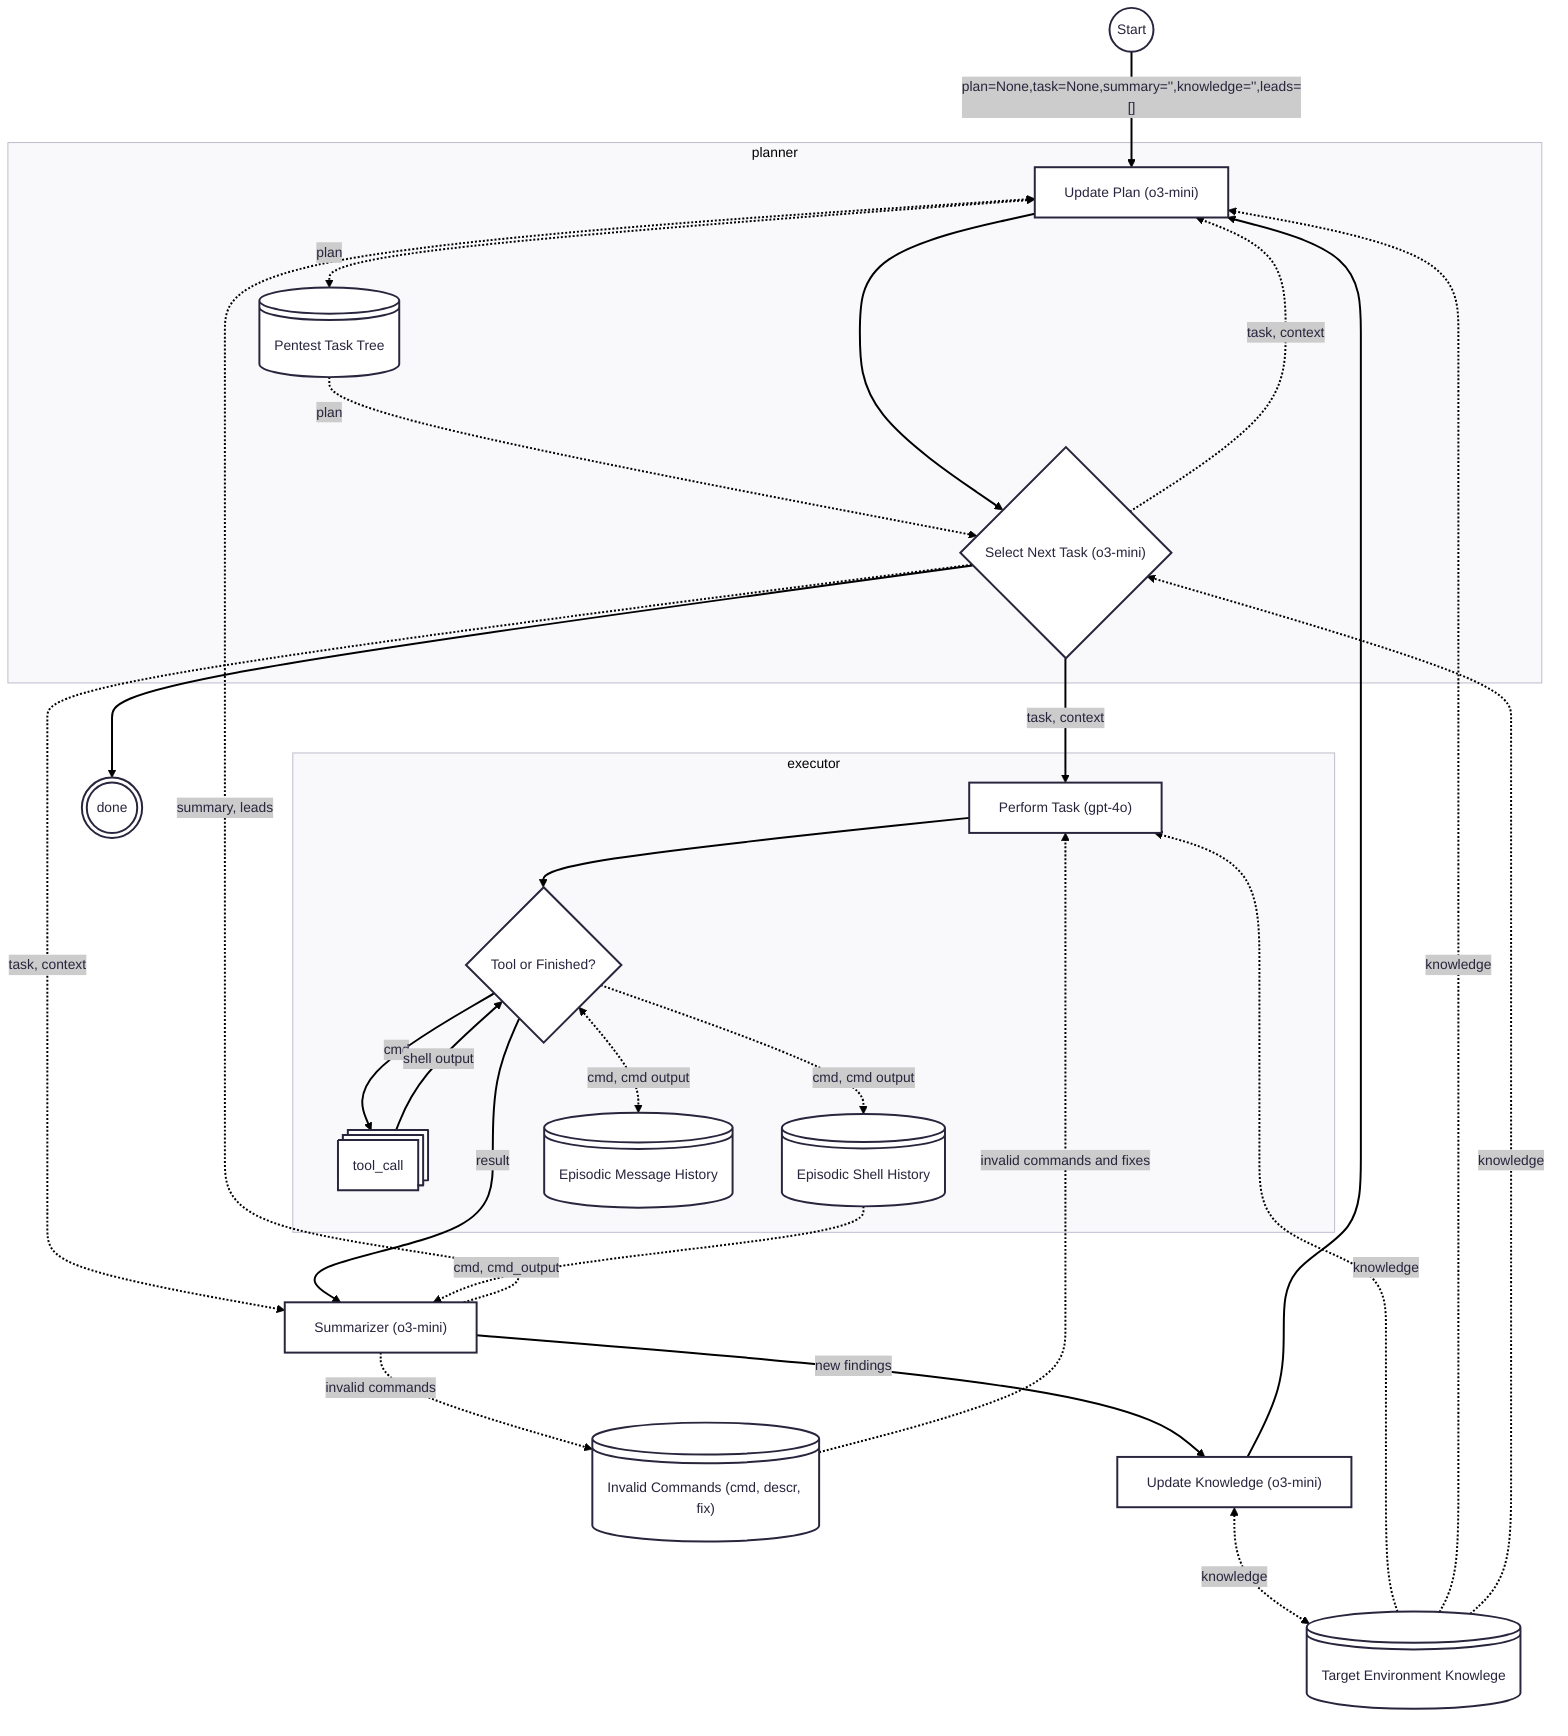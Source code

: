 ---
config:
  theme: redux
---
flowchart TD
 subgraph planner["planner"]
        replan["Update Plan (o3-mini)"]
        next{"Select Next Task (o3-mini)"}
        ptt["Pentest Task Tree"]
  end
 subgraph executor["executor"]
        execute["Perform Task (gpt-4o)"]
        execute_decide{"Tool or Finished?"}
        tool_call@{shape: procs, lable: "tool-call: SSH"}
        shell_history["Episodic Shell History"]
        message_history["Episodic Message History"]
  end

    invalid_commands["Invalid Commands (cmd, descr, fix)"]
    findings@{ shape: lin-cyl, label: "Target Environment Knowlege"}

    update_knowledge["Update Knowledge (o3-mini)"]
  
  
    start(("Start")) -- "plan=None,task=None,summary='',knowledge='',leads=[]" --> replan
    replan <-. plan .-> ptt
    ptt -. plan .-> next
    replan --> next
    next -- task, context --> execute
    next --> finish((("done")))
    next -. task, context .-> summarizer["Summarizer (o3-mini)"] & replan
    execute --> execute_decide
    execute_decide -- cmd --> tool_call
    tool_call -- shell output --> execute_decide
    execute_decide -- result --> summarizer
    summarizer -. summary, leads .-> replan
    summarizer -. invalid commands .-> invalid_commands
    invalid_commands -. invalid commands and fixes .-> execute
    findings -. knowledge .-> execute
    findings -. knowledge .-> replan
    findings -. knowledge .-> next
    execute_decide <-. cmd, cmd output .-> message_history
    execute_decide -. cmd, cmd output .-> shell_history
    shell_history -. cmd, cmd_output .-> summarizer
    ptt@{ shape: lin-cyl}
    shell_history@{ shape: lin-cyl}
    message_history@{ shape: lin-cyl}
    invalid_commands@{ shape: lin-cyl}
    summarizer -- new findings --> update_knowledge
    update_knowledge <-. knowledge .-> findings
    update_knowledge --> replan
